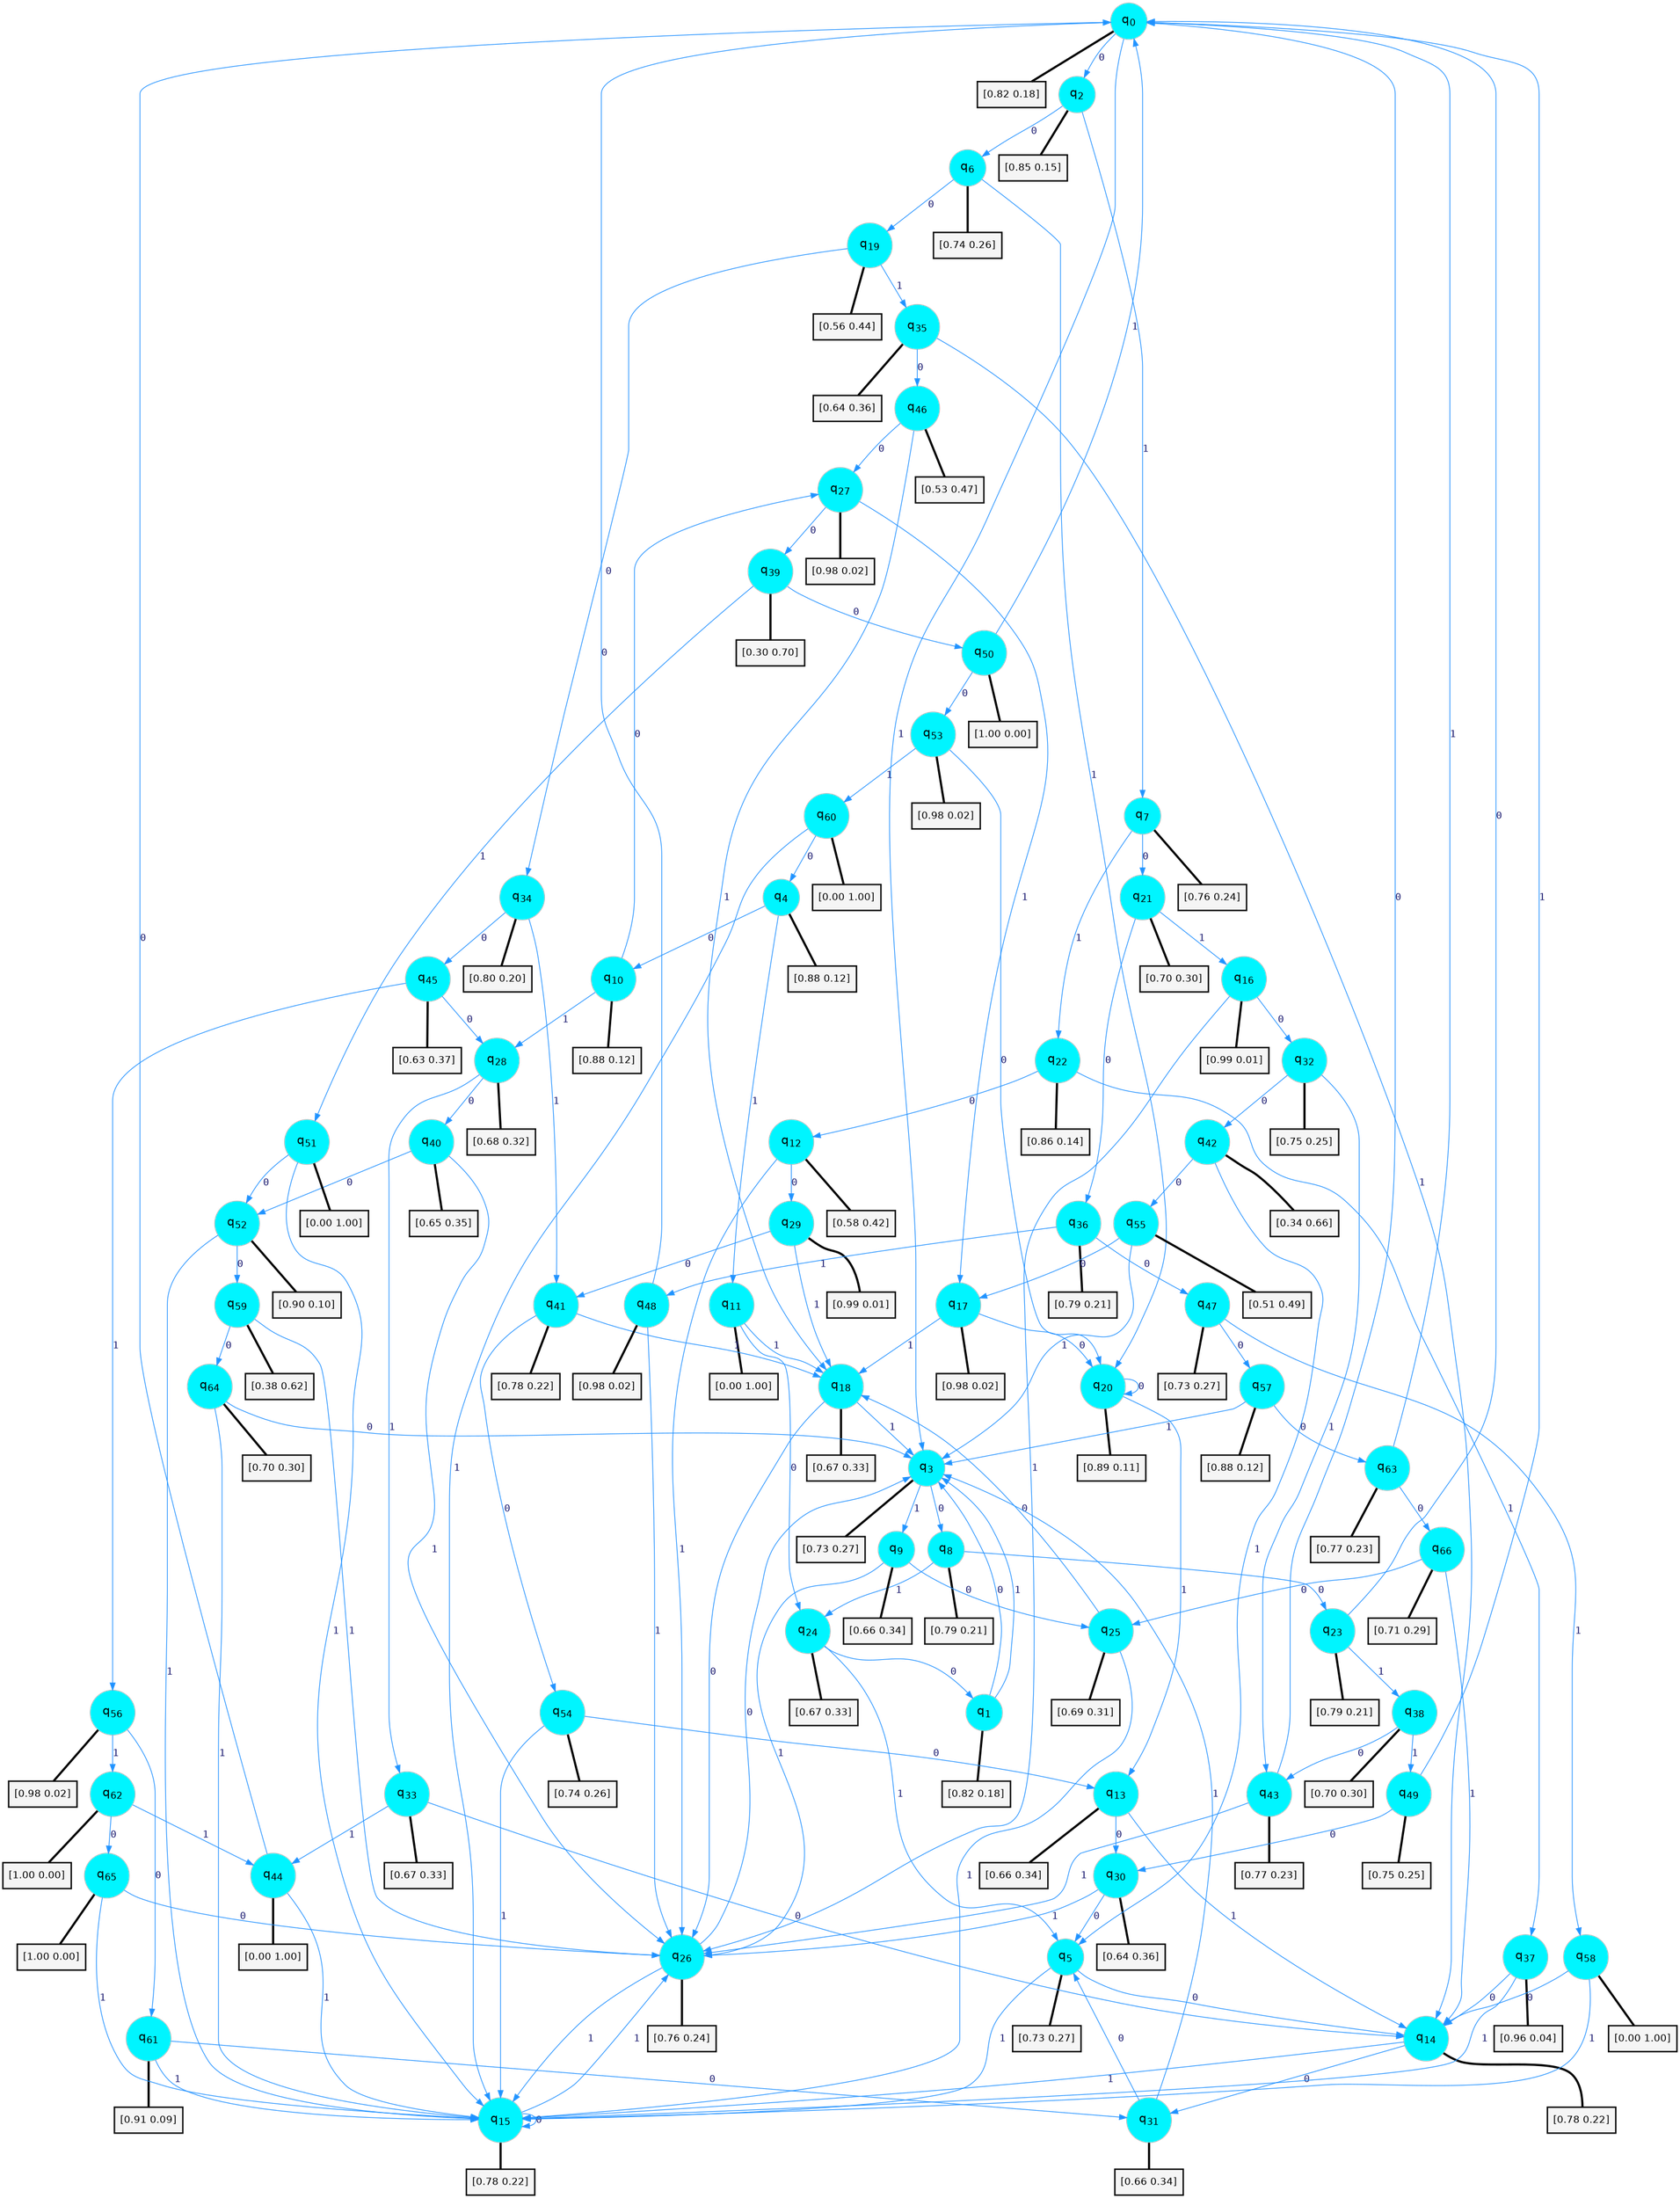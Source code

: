 digraph G {
graph [
bgcolor=transparent, dpi=300, rankdir=TD, size="40,25"];
node [
color=gray, fillcolor=turquoise1, fontcolor=black, fontname=Helvetica, fontsize=16, fontweight=bold, shape=circle, style=filled];
edge [
arrowsize=1, color=dodgerblue1, fontcolor=midnightblue, fontname=courier, fontweight=bold, penwidth=1, style=solid, weight=20];
0[label=<q<SUB>0</SUB>>];
1[label=<q<SUB>1</SUB>>];
2[label=<q<SUB>2</SUB>>];
3[label=<q<SUB>3</SUB>>];
4[label=<q<SUB>4</SUB>>];
5[label=<q<SUB>5</SUB>>];
6[label=<q<SUB>6</SUB>>];
7[label=<q<SUB>7</SUB>>];
8[label=<q<SUB>8</SUB>>];
9[label=<q<SUB>9</SUB>>];
10[label=<q<SUB>10</SUB>>];
11[label=<q<SUB>11</SUB>>];
12[label=<q<SUB>12</SUB>>];
13[label=<q<SUB>13</SUB>>];
14[label=<q<SUB>14</SUB>>];
15[label=<q<SUB>15</SUB>>];
16[label=<q<SUB>16</SUB>>];
17[label=<q<SUB>17</SUB>>];
18[label=<q<SUB>18</SUB>>];
19[label=<q<SUB>19</SUB>>];
20[label=<q<SUB>20</SUB>>];
21[label=<q<SUB>21</SUB>>];
22[label=<q<SUB>22</SUB>>];
23[label=<q<SUB>23</SUB>>];
24[label=<q<SUB>24</SUB>>];
25[label=<q<SUB>25</SUB>>];
26[label=<q<SUB>26</SUB>>];
27[label=<q<SUB>27</SUB>>];
28[label=<q<SUB>28</SUB>>];
29[label=<q<SUB>29</SUB>>];
30[label=<q<SUB>30</SUB>>];
31[label=<q<SUB>31</SUB>>];
32[label=<q<SUB>32</SUB>>];
33[label=<q<SUB>33</SUB>>];
34[label=<q<SUB>34</SUB>>];
35[label=<q<SUB>35</SUB>>];
36[label=<q<SUB>36</SUB>>];
37[label=<q<SUB>37</SUB>>];
38[label=<q<SUB>38</SUB>>];
39[label=<q<SUB>39</SUB>>];
40[label=<q<SUB>40</SUB>>];
41[label=<q<SUB>41</SUB>>];
42[label=<q<SUB>42</SUB>>];
43[label=<q<SUB>43</SUB>>];
44[label=<q<SUB>44</SUB>>];
45[label=<q<SUB>45</SUB>>];
46[label=<q<SUB>46</SUB>>];
47[label=<q<SUB>47</SUB>>];
48[label=<q<SUB>48</SUB>>];
49[label=<q<SUB>49</SUB>>];
50[label=<q<SUB>50</SUB>>];
51[label=<q<SUB>51</SUB>>];
52[label=<q<SUB>52</SUB>>];
53[label=<q<SUB>53</SUB>>];
54[label=<q<SUB>54</SUB>>];
55[label=<q<SUB>55</SUB>>];
56[label=<q<SUB>56</SUB>>];
57[label=<q<SUB>57</SUB>>];
58[label=<q<SUB>58</SUB>>];
59[label=<q<SUB>59</SUB>>];
60[label=<q<SUB>60</SUB>>];
61[label=<q<SUB>61</SUB>>];
62[label=<q<SUB>62</SUB>>];
63[label=<q<SUB>63</SUB>>];
64[label=<q<SUB>64</SUB>>];
65[label=<q<SUB>65</SUB>>];
66[label=<q<SUB>66</SUB>>];
67[label="[0.82 0.18]", shape=box,fontcolor=black, fontname=Helvetica, fontsize=14, penwidth=2, fillcolor=whitesmoke,color=black];
68[label="[0.82 0.18]", shape=box,fontcolor=black, fontname=Helvetica, fontsize=14, penwidth=2, fillcolor=whitesmoke,color=black];
69[label="[0.85 0.15]", shape=box,fontcolor=black, fontname=Helvetica, fontsize=14, penwidth=2, fillcolor=whitesmoke,color=black];
70[label="[0.73 0.27]", shape=box,fontcolor=black, fontname=Helvetica, fontsize=14, penwidth=2, fillcolor=whitesmoke,color=black];
71[label="[0.88 0.12]", shape=box,fontcolor=black, fontname=Helvetica, fontsize=14, penwidth=2, fillcolor=whitesmoke,color=black];
72[label="[0.73 0.27]", shape=box,fontcolor=black, fontname=Helvetica, fontsize=14, penwidth=2, fillcolor=whitesmoke,color=black];
73[label="[0.74 0.26]", shape=box,fontcolor=black, fontname=Helvetica, fontsize=14, penwidth=2, fillcolor=whitesmoke,color=black];
74[label="[0.76 0.24]", shape=box,fontcolor=black, fontname=Helvetica, fontsize=14, penwidth=2, fillcolor=whitesmoke,color=black];
75[label="[0.79 0.21]", shape=box,fontcolor=black, fontname=Helvetica, fontsize=14, penwidth=2, fillcolor=whitesmoke,color=black];
76[label="[0.66 0.34]", shape=box,fontcolor=black, fontname=Helvetica, fontsize=14, penwidth=2, fillcolor=whitesmoke,color=black];
77[label="[0.88 0.12]", shape=box,fontcolor=black, fontname=Helvetica, fontsize=14, penwidth=2, fillcolor=whitesmoke,color=black];
78[label="[0.00 1.00]", shape=box,fontcolor=black, fontname=Helvetica, fontsize=14, penwidth=2, fillcolor=whitesmoke,color=black];
79[label="[0.58 0.42]", shape=box,fontcolor=black, fontname=Helvetica, fontsize=14, penwidth=2, fillcolor=whitesmoke,color=black];
80[label="[0.66 0.34]", shape=box,fontcolor=black, fontname=Helvetica, fontsize=14, penwidth=2, fillcolor=whitesmoke,color=black];
81[label="[0.78 0.22]", shape=box,fontcolor=black, fontname=Helvetica, fontsize=14, penwidth=2, fillcolor=whitesmoke,color=black];
82[label="[0.78 0.22]", shape=box,fontcolor=black, fontname=Helvetica, fontsize=14, penwidth=2, fillcolor=whitesmoke,color=black];
83[label="[0.99 0.01]", shape=box,fontcolor=black, fontname=Helvetica, fontsize=14, penwidth=2, fillcolor=whitesmoke,color=black];
84[label="[0.98 0.02]", shape=box,fontcolor=black, fontname=Helvetica, fontsize=14, penwidth=2, fillcolor=whitesmoke,color=black];
85[label="[0.67 0.33]", shape=box,fontcolor=black, fontname=Helvetica, fontsize=14, penwidth=2, fillcolor=whitesmoke,color=black];
86[label="[0.56 0.44]", shape=box,fontcolor=black, fontname=Helvetica, fontsize=14, penwidth=2, fillcolor=whitesmoke,color=black];
87[label="[0.89 0.11]", shape=box,fontcolor=black, fontname=Helvetica, fontsize=14, penwidth=2, fillcolor=whitesmoke,color=black];
88[label="[0.70 0.30]", shape=box,fontcolor=black, fontname=Helvetica, fontsize=14, penwidth=2, fillcolor=whitesmoke,color=black];
89[label="[0.86 0.14]", shape=box,fontcolor=black, fontname=Helvetica, fontsize=14, penwidth=2, fillcolor=whitesmoke,color=black];
90[label="[0.79 0.21]", shape=box,fontcolor=black, fontname=Helvetica, fontsize=14, penwidth=2, fillcolor=whitesmoke,color=black];
91[label="[0.67 0.33]", shape=box,fontcolor=black, fontname=Helvetica, fontsize=14, penwidth=2, fillcolor=whitesmoke,color=black];
92[label="[0.69 0.31]", shape=box,fontcolor=black, fontname=Helvetica, fontsize=14, penwidth=2, fillcolor=whitesmoke,color=black];
93[label="[0.76 0.24]", shape=box,fontcolor=black, fontname=Helvetica, fontsize=14, penwidth=2, fillcolor=whitesmoke,color=black];
94[label="[0.98 0.02]", shape=box,fontcolor=black, fontname=Helvetica, fontsize=14, penwidth=2, fillcolor=whitesmoke,color=black];
95[label="[0.68 0.32]", shape=box,fontcolor=black, fontname=Helvetica, fontsize=14, penwidth=2, fillcolor=whitesmoke,color=black];
96[label="[0.99 0.01]", shape=box,fontcolor=black, fontname=Helvetica, fontsize=14, penwidth=2, fillcolor=whitesmoke,color=black];
97[label="[0.64 0.36]", shape=box,fontcolor=black, fontname=Helvetica, fontsize=14, penwidth=2, fillcolor=whitesmoke,color=black];
98[label="[0.66 0.34]", shape=box,fontcolor=black, fontname=Helvetica, fontsize=14, penwidth=2, fillcolor=whitesmoke,color=black];
99[label="[0.75 0.25]", shape=box,fontcolor=black, fontname=Helvetica, fontsize=14, penwidth=2, fillcolor=whitesmoke,color=black];
100[label="[0.67 0.33]", shape=box,fontcolor=black, fontname=Helvetica, fontsize=14, penwidth=2, fillcolor=whitesmoke,color=black];
101[label="[0.80 0.20]", shape=box,fontcolor=black, fontname=Helvetica, fontsize=14, penwidth=2, fillcolor=whitesmoke,color=black];
102[label="[0.64 0.36]", shape=box,fontcolor=black, fontname=Helvetica, fontsize=14, penwidth=2, fillcolor=whitesmoke,color=black];
103[label="[0.79 0.21]", shape=box,fontcolor=black, fontname=Helvetica, fontsize=14, penwidth=2, fillcolor=whitesmoke,color=black];
104[label="[0.96 0.04]", shape=box,fontcolor=black, fontname=Helvetica, fontsize=14, penwidth=2, fillcolor=whitesmoke,color=black];
105[label="[0.70 0.30]", shape=box,fontcolor=black, fontname=Helvetica, fontsize=14, penwidth=2, fillcolor=whitesmoke,color=black];
106[label="[0.30 0.70]", shape=box,fontcolor=black, fontname=Helvetica, fontsize=14, penwidth=2, fillcolor=whitesmoke,color=black];
107[label="[0.65 0.35]", shape=box,fontcolor=black, fontname=Helvetica, fontsize=14, penwidth=2, fillcolor=whitesmoke,color=black];
108[label="[0.78 0.22]", shape=box,fontcolor=black, fontname=Helvetica, fontsize=14, penwidth=2, fillcolor=whitesmoke,color=black];
109[label="[0.34 0.66]", shape=box,fontcolor=black, fontname=Helvetica, fontsize=14, penwidth=2, fillcolor=whitesmoke,color=black];
110[label="[0.77 0.23]", shape=box,fontcolor=black, fontname=Helvetica, fontsize=14, penwidth=2, fillcolor=whitesmoke,color=black];
111[label="[0.00 1.00]", shape=box,fontcolor=black, fontname=Helvetica, fontsize=14, penwidth=2, fillcolor=whitesmoke,color=black];
112[label="[0.63 0.37]", shape=box,fontcolor=black, fontname=Helvetica, fontsize=14, penwidth=2, fillcolor=whitesmoke,color=black];
113[label="[0.53 0.47]", shape=box,fontcolor=black, fontname=Helvetica, fontsize=14, penwidth=2, fillcolor=whitesmoke,color=black];
114[label="[0.73 0.27]", shape=box,fontcolor=black, fontname=Helvetica, fontsize=14, penwidth=2, fillcolor=whitesmoke,color=black];
115[label="[0.98 0.02]", shape=box,fontcolor=black, fontname=Helvetica, fontsize=14, penwidth=2, fillcolor=whitesmoke,color=black];
116[label="[0.75 0.25]", shape=box,fontcolor=black, fontname=Helvetica, fontsize=14, penwidth=2, fillcolor=whitesmoke,color=black];
117[label="[1.00 0.00]", shape=box,fontcolor=black, fontname=Helvetica, fontsize=14, penwidth=2, fillcolor=whitesmoke,color=black];
118[label="[0.00 1.00]", shape=box,fontcolor=black, fontname=Helvetica, fontsize=14, penwidth=2, fillcolor=whitesmoke,color=black];
119[label="[0.90 0.10]", shape=box,fontcolor=black, fontname=Helvetica, fontsize=14, penwidth=2, fillcolor=whitesmoke,color=black];
120[label="[0.98 0.02]", shape=box,fontcolor=black, fontname=Helvetica, fontsize=14, penwidth=2, fillcolor=whitesmoke,color=black];
121[label="[0.74 0.26]", shape=box,fontcolor=black, fontname=Helvetica, fontsize=14, penwidth=2, fillcolor=whitesmoke,color=black];
122[label="[0.51 0.49]", shape=box,fontcolor=black, fontname=Helvetica, fontsize=14, penwidth=2, fillcolor=whitesmoke,color=black];
123[label="[0.98 0.02]", shape=box,fontcolor=black, fontname=Helvetica, fontsize=14, penwidth=2, fillcolor=whitesmoke,color=black];
124[label="[0.88 0.12]", shape=box,fontcolor=black, fontname=Helvetica, fontsize=14, penwidth=2, fillcolor=whitesmoke,color=black];
125[label="[0.00 1.00]", shape=box,fontcolor=black, fontname=Helvetica, fontsize=14, penwidth=2, fillcolor=whitesmoke,color=black];
126[label="[0.38 0.62]", shape=box,fontcolor=black, fontname=Helvetica, fontsize=14, penwidth=2, fillcolor=whitesmoke,color=black];
127[label="[0.00 1.00]", shape=box,fontcolor=black, fontname=Helvetica, fontsize=14, penwidth=2, fillcolor=whitesmoke,color=black];
128[label="[0.91 0.09]", shape=box,fontcolor=black, fontname=Helvetica, fontsize=14, penwidth=2, fillcolor=whitesmoke,color=black];
129[label="[1.00 0.00]", shape=box,fontcolor=black, fontname=Helvetica, fontsize=14, penwidth=2, fillcolor=whitesmoke,color=black];
130[label="[0.77 0.23]", shape=box,fontcolor=black, fontname=Helvetica, fontsize=14, penwidth=2, fillcolor=whitesmoke,color=black];
131[label="[0.70 0.30]", shape=box,fontcolor=black, fontname=Helvetica, fontsize=14, penwidth=2, fillcolor=whitesmoke,color=black];
132[label="[1.00 0.00]", shape=box,fontcolor=black, fontname=Helvetica, fontsize=14, penwidth=2, fillcolor=whitesmoke,color=black];
133[label="[0.71 0.29]", shape=box,fontcolor=black, fontname=Helvetica, fontsize=14, penwidth=2, fillcolor=whitesmoke,color=black];
0->2 [label=0];
0->3 [label=1];
0->67 [arrowhead=none, penwidth=3,color=black];
1->3 [label=0];
1->3 [label=1];
1->68 [arrowhead=none, penwidth=3,color=black];
2->6 [label=0];
2->7 [label=1];
2->69 [arrowhead=none, penwidth=3,color=black];
3->8 [label=0];
3->9 [label=1];
3->70 [arrowhead=none, penwidth=3,color=black];
4->10 [label=0];
4->11 [label=1];
4->71 [arrowhead=none, penwidth=3,color=black];
5->14 [label=0];
5->15 [label=1];
5->72 [arrowhead=none, penwidth=3,color=black];
6->19 [label=0];
6->20 [label=1];
6->73 [arrowhead=none, penwidth=3,color=black];
7->21 [label=0];
7->22 [label=1];
7->74 [arrowhead=none, penwidth=3,color=black];
8->23 [label=0];
8->24 [label=1];
8->75 [arrowhead=none, penwidth=3,color=black];
9->25 [label=0];
9->26 [label=1];
9->76 [arrowhead=none, penwidth=3,color=black];
10->27 [label=0];
10->28 [label=1];
10->77 [arrowhead=none, penwidth=3,color=black];
11->24 [label=0];
11->18 [label=1];
11->78 [arrowhead=none, penwidth=3,color=black];
12->29 [label=0];
12->26 [label=1];
12->79 [arrowhead=none, penwidth=3,color=black];
13->30 [label=0];
13->14 [label=1];
13->80 [arrowhead=none, penwidth=3,color=black];
14->31 [label=0];
14->15 [label=1];
14->81 [arrowhead=none, penwidth=3,color=black];
15->15 [label=0];
15->26 [label=1];
15->82 [arrowhead=none, penwidth=3,color=black];
16->32 [label=0];
16->26 [label=1];
16->83 [arrowhead=none, penwidth=3,color=black];
17->20 [label=0];
17->18 [label=1];
17->84 [arrowhead=none, penwidth=3,color=black];
18->26 [label=0];
18->3 [label=1];
18->85 [arrowhead=none, penwidth=3,color=black];
19->34 [label=0];
19->35 [label=1];
19->86 [arrowhead=none, penwidth=3,color=black];
20->20 [label=0];
20->13 [label=1];
20->87 [arrowhead=none, penwidth=3,color=black];
21->36 [label=0];
21->16 [label=1];
21->88 [arrowhead=none, penwidth=3,color=black];
22->12 [label=0];
22->37 [label=1];
22->89 [arrowhead=none, penwidth=3,color=black];
23->0 [label=0];
23->38 [label=1];
23->90 [arrowhead=none, penwidth=3,color=black];
24->1 [label=0];
24->5 [label=1];
24->91 [arrowhead=none, penwidth=3,color=black];
25->18 [label=0];
25->15 [label=1];
25->92 [arrowhead=none, penwidth=3,color=black];
26->3 [label=0];
26->15 [label=1];
26->93 [arrowhead=none, penwidth=3,color=black];
27->39 [label=0];
27->17 [label=1];
27->94 [arrowhead=none, penwidth=3,color=black];
28->40 [label=0];
28->33 [label=1];
28->95 [arrowhead=none, penwidth=3,color=black];
29->41 [label=0];
29->18 [label=1];
29->96 [arrowhead=none, penwidth=3,color=black];
30->5 [label=0];
30->26 [label=1];
30->97 [arrowhead=none, penwidth=3,color=black];
31->5 [label=0];
31->3 [label=1];
31->98 [arrowhead=none, penwidth=3,color=black];
32->42 [label=0];
32->43 [label=1];
32->99 [arrowhead=none, penwidth=3,color=black];
33->14 [label=0];
33->44 [label=1];
33->100 [arrowhead=none, penwidth=3,color=black];
34->45 [label=0];
34->41 [label=1];
34->101 [arrowhead=none, penwidth=3,color=black];
35->46 [label=0];
35->14 [label=1];
35->102 [arrowhead=none, penwidth=3,color=black];
36->47 [label=0];
36->48 [label=1];
36->103 [arrowhead=none, penwidth=3,color=black];
37->14 [label=0];
37->15 [label=1];
37->104 [arrowhead=none, penwidth=3,color=black];
38->43 [label=0];
38->49 [label=1];
38->105 [arrowhead=none, penwidth=3,color=black];
39->50 [label=0];
39->51 [label=1];
39->106 [arrowhead=none, penwidth=3,color=black];
40->52 [label=0];
40->26 [label=1];
40->107 [arrowhead=none, penwidth=3,color=black];
41->54 [label=0];
41->18 [label=1];
41->108 [arrowhead=none, penwidth=3,color=black];
42->55 [label=0];
42->5 [label=1];
42->109 [arrowhead=none, penwidth=3,color=black];
43->0 [label=0];
43->26 [label=1];
43->110 [arrowhead=none, penwidth=3,color=black];
44->0 [label=0];
44->15 [label=1];
44->111 [arrowhead=none, penwidth=3,color=black];
45->28 [label=0];
45->56 [label=1];
45->112 [arrowhead=none, penwidth=3,color=black];
46->27 [label=0];
46->18 [label=1];
46->113 [arrowhead=none, penwidth=3,color=black];
47->57 [label=0];
47->58 [label=1];
47->114 [arrowhead=none, penwidth=3,color=black];
48->0 [label=0];
48->26 [label=1];
48->115 [arrowhead=none, penwidth=3,color=black];
49->30 [label=0];
49->0 [label=1];
49->116 [arrowhead=none, penwidth=3,color=black];
50->53 [label=0];
50->0 [label=1];
50->117 [arrowhead=none, penwidth=3,color=black];
51->52 [label=0];
51->15 [label=1];
51->118 [arrowhead=none, penwidth=3,color=black];
52->59 [label=0];
52->15 [label=1];
52->119 [arrowhead=none, penwidth=3,color=black];
53->20 [label=0];
53->60 [label=1];
53->120 [arrowhead=none, penwidth=3,color=black];
54->13 [label=0];
54->15 [label=1];
54->121 [arrowhead=none, penwidth=3,color=black];
55->17 [label=0];
55->3 [label=1];
55->122 [arrowhead=none, penwidth=3,color=black];
56->61 [label=0];
56->62 [label=1];
56->123 [arrowhead=none, penwidth=3,color=black];
57->63 [label=0];
57->3 [label=1];
57->124 [arrowhead=none, penwidth=3,color=black];
58->14 [label=0];
58->15 [label=1];
58->125 [arrowhead=none, penwidth=3,color=black];
59->64 [label=0];
59->26 [label=1];
59->126 [arrowhead=none, penwidth=3,color=black];
60->4 [label=0];
60->15 [label=1];
60->127 [arrowhead=none, penwidth=3,color=black];
61->31 [label=0];
61->15 [label=1];
61->128 [arrowhead=none, penwidth=3,color=black];
62->65 [label=0];
62->44 [label=1];
62->129 [arrowhead=none, penwidth=3,color=black];
63->66 [label=0];
63->0 [label=1];
63->130 [arrowhead=none, penwidth=3,color=black];
64->3 [label=0];
64->15 [label=1];
64->131 [arrowhead=none, penwidth=3,color=black];
65->26 [label=0];
65->15 [label=1];
65->132 [arrowhead=none, penwidth=3,color=black];
66->25 [label=0];
66->14 [label=1];
66->133 [arrowhead=none, penwidth=3,color=black];
}

